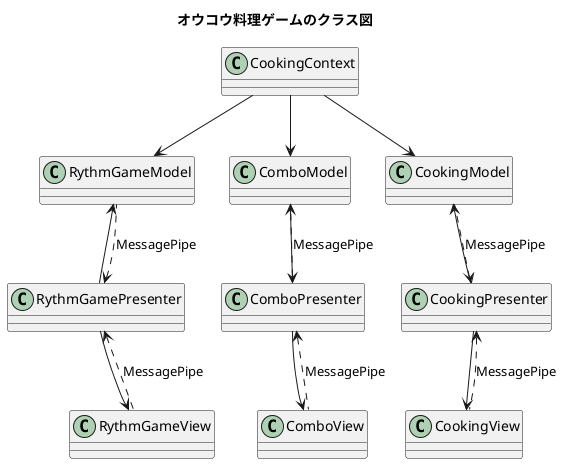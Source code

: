 @startuml オウコウ料理ゲームのクラス図
title オウコウ料理ゲームのクラス図

class CookingContext
class CookingModel
class ComboModel
class RythmGameModel
class CookingPresenter
class ComboPresenter
class RythmGamePresenter
class CookingView
class ComboView
class RythmGameView

CookingContext -down-> CookingModel
CookingContext -down-> ComboModel
CookingContext -down-> RythmGameModel

CookingPresenter -up-> CookingModel
ComboPresenter -up-> ComboModel
RythmGamePresenter -up-> RythmGameModel

CookingPresenter <.. CookingModel : MessagePipe
ComboPresenter <.. ComboModel : MessagePipe
RythmGamePresenter <.. RythmGameModel : MessagePipe

CookingPresenter -down-> CookingView
ComboPresenter -down-> ComboView
RythmGamePresenter -down-> RythmGameView

CookingPresenter <.. CookingView : MessagePipe
ComboPresenter <.. ComboView : MessagePipe
RythmGamePresenter <.. RythmGameView : MessagePipe

@enduml